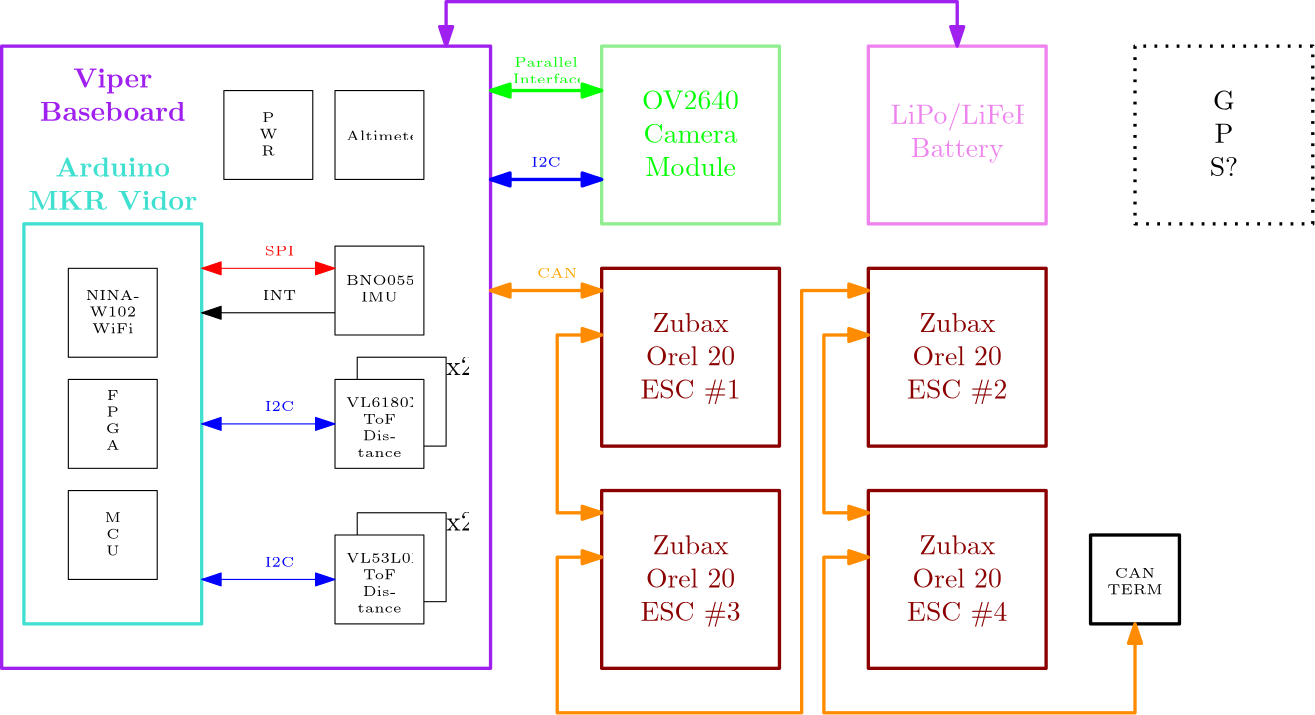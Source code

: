 <?xml version="1.0"?>
<!DOCTYPE ipe SYSTEM "ipe.dtd">
<ipe version="70206" creator="Ipe 7.2.7">
<info created="D:20191213190635" modified="D:20191213195418"/>
<ipestyle name="basic">
<symbol name="arrow/arc(spx)">
<path stroke="sym-stroke" fill="sym-stroke" pen="sym-pen">
0 0 m
-1 0.333 l
-1 -0.333 l
h
</path>
</symbol>
<symbol name="arrow/farc(spx)">
<path stroke="sym-stroke" fill="white" pen="sym-pen">
0 0 m
-1 0.333 l
-1 -0.333 l
h
</path>
</symbol>
<symbol name="arrow/ptarc(spx)">
<path stroke="sym-stroke" fill="sym-stroke" pen="sym-pen">
0 0 m
-1 0.333 l
-0.8 0 l
-1 -0.333 l
h
</path>
</symbol>
<symbol name="arrow/fptarc(spx)">
<path stroke="sym-stroke" fill="white" pen="sym-pen">
0 0 m
-1 0.333 l
-0.8 0 l
-1 -0.333 l
h
</path>
</symbol>
<symbol name="mark/circle(sx)" transformations="translations">
<path fill="sym-stroke">
0.6 0 0 0.6 0 0 e
0.4 0 0 0.4 0 0 e
</path>
</symbol>
<symbol name="mark/disk(sx)" transformations="translations">
<path fill="sym-stroke">
0.6 0 0 0.6 0 0 e
</path>
</symbol>
<symbol name="mark/fdisk(sfx)" transformations="translations">
<group>
<path fill="sym-fill">
0.5 0 0 0.5 0 0 e
</path>
<path fill="sym-stroke" fillrule="eofill">
0.6 0 0 0.6 0 0 e
0.4 0 0 0.4 0 0 e
</path>
</group>
</symbol>
<symbol name="mark/box(sx)" transformations="translations">
<path fill="sym-stroke" fillrule="eofill">
-0.6 -0.6 m
0.6 -0.6 l
0.6 0.6 l
-0.6 0.6 l
h
-0.4 -0.4 m
0.4 -0.4 l
0.4 0.4 l
-0.4 0.4 l
h
</path>
</symbol>
<symbol name="mark/square(sx)" transformations="translations">
<path fill="sym-stroke">
-0.6 -0.6 m
0.6 -0.6 l
0.6 0.6 l
-0.6 0.6 l
h
</path>
</symbol>
<symbol name="mark/fsquare(sfx)" transformations="translations">
<group>
<path fill="sym-fill">
-0.5 -0.5 m
0.5 -0.5 l
0.5 0.5 l
-0.5 0.5 l
h
</path>
<path fill="sym-stroke" fillrule="eofill">
-0.6 -0.6 m
0.6 -0.6 l
0.6 0.6 l
-0.6 0.6 l
h
-0.4 -0.4 m
0.4 -0.4 l
0.4 0.4 l
-0.4 0.4 l
h
</path>
</group>
</symbol>
<symbol name="mark/cross(sx)" transformations="translations">
<group>
<path fill="sym-stroke">
-0.43 -0.57 m
0.57 0.43 l
0.43 0.57 l
-0.57 -0.43 l
h
</path>
<path fill="sym-stroke">
-0.43 0.57 m
0.57 -0.43 l
0.43 -0.57 l
-0.57 0.43 l
h
</path>
</group>
</symbol>
<symbol name="arrow/fnormal(spx)">
<path stroke="sym-stroke" fill="white" pen="sym-pen">
0 0 m
-1 0.333 l
-1 -0.333 l
h
</path>
</symbol>
<symbol name="arrow/pointed(spx)">
<path stroke="sym-stroke" fill="sym-stroke" pen="sym-pen">
0 0 m
-1 0.333 l
-0.8 0 l
-1 -0.333 l
h
</path>
</symbol>
<symbol name="arrow/fpointed(spx)">
<path stroke="sym-stroke" fill="white" pen="sym-pen">
0 0 m
-1 0.333 l
-0.8 0 l
-1 -0.333 l
h
</path>
</symbol>
<symbol name="arrow/linear(spx)">
<path stroke="sym-stroke" pen="sym-pen">
-1 0.333 m
0 0 l
-1 -0.333 l
</path>
</symbol>
<symbol name="arrow/fdouble(spx)">
<path stroke="sym-stroke" fill="white" pen="sym-pen">
0 0 m
-1 0.333 l
-1 -0.333 l
h
-1 0 m
-2 0.333 l
-2 -0.333 l
h
</path>
</symbol>
<symbol name="arrow/double(spx)">
<path stroke="sym-stroke" fill="sym-stroke" pen="sym-pen">
0 0 m
-1 0.333 l
-1 -0.333 l
h
-1 0 m
-2 0.333 l
-2 -0.333 l
h
</path>
</symbol>
<pen name="heavier" value="0.8"/>
<pen name="fat" value="1.2"/>
<pen name="ultrafat" value="2"/>
<symbolsize name="large" value="5"/>
<symbolsize name="small" value="2"/>
<symbolsize name="tiny" value="1.1"/>
<arrowsize name="large" value="10"/>
<arrowsize name="small" value="5"/>
<arrowsize name="tiny" value="3"/>
<color name="red" value="1 0 0"/>
<color name="green" value="0 1 0"/>
<color name="blue" value="0 0 1"/>
<color name="yellow" value="1 1 0"/>
<color name="orange" value="1 0.647 0"/>
<color name="gold" value="1 0.843 0"/>
<color name="purple" value="0.627 0.125 0.941"/>
<color name="gray" value="0.745"/>
<color name="brown" value="0.647 0.165 0.165"/>
<color name="navy" value="0 0 0.502"/>
<color name="pink" value="1 0.753 0.796"/>
<color name="seagreen" value="0.18 0.545 0.341"/>
<color name="turquoise" value="0.251 0.878 0.816"/>
<color name="violet" value="0.933 0.51 0.933"/>
<color name="darkblue" value="0 0 0.545"/>
<color name="darkcyan" value="0 0.545 0.545"/>
<color name="darkgray" value="0.663"/>
<color name="darkgreen" value="0 0.392 0"/>
<color name="darkmagenta" value="0.545 0 0.545"/>
<color name="darkorange" value="1 0.549 0"/>
<color name="darkred" value="0.545 0 0"/>
<color name="lightblue" value="0.678 0.847 0.902"/>
<color name="lightcyan" value="0.878 1 1"/>
<color name="lightgray" value="0.827"/>
<color name="lightgreen" value="0.565 0.933 0.565"/>
<color name="lightyellow" value="1 1 0.878"/>
<dashstyle name="dashed" value="[4] 0"/>
<dashstyle name="dotted" value="[1 3] 0"/>
<dashstyle name="dash dotted" value="[4 2 1 2] 0"/>
<dashstyle name="dash dot dotted" value="[4 2 1 2 1 2] 0"/>
<textsize name="large" value="\large"/>
<textsize name="small" value="\small"/>
<textsize name="tiny" value="\tiny"/>
<textsize name="Large" value="\Large"/>
<textsize name="LARGE" value="\LARGE"/>
<textsize name="huge" value="\huge"/>
<textsize name="Huge" value="\Huge"/>
<textsize name="footnote" value="\footnotesize"/>
<textstyle name="center" begin="\begin{center}" end="\end{center}"/>
<textstyle name="itemize" begin="\begin{itemize}" end="\end{itemize}"/>
<textstyle name="item" begin="\begin{itemize}\item{}" end="\end{itemize}"/>
<gridsize name="4 pts" value="4"/>
<gridsize name="8 pts (~3 mm)" value="8"/>
<gridsize name="16 pts (~6 mm)" value="16"/>
<gridsize name="32 pts (~12 mm)" value="32"/>
<gridsize name="10 pts (~3.5 mm)" value="10"/>
<gridsize name="20 pts (~7 mm)" value="20"/>
<gridsize name="14 pts (~5 mm)" value="14"/>
<gridsize name="28 pts (~10 mm)" value="28"/>
<gridsize name="56 pts (~20 mm)" value="56"/>
<anglesize name="90 deg" value="90"/>
<anglesize name="60 deg" value="60"/>
<anglesize name="45 deg" value="45"/>
<anglesize name="30 deg" value="30"/>
<anglesize name="22.5 deg" value="22.5"/>
<opacity name="10%" value="0.1"/>
<opacity name="30%" value="0.3"/>
<opacity name="50%" value="0.5"/>
<opacity name="75%" value="0.75"/>
<tiling name="falling" angle="-60" step="4" width="1"/>
<tiling name="rising" angle="30" step="4" width="1"/>
</ipestyle>
<page>
<layer name="alpha"/>
<view layers="alpha" active="alpha"/>
<path layer="alpha" matrix="1 0 0 1 200 -80" stroke="darkred" pen="fat">
96 672 m
96 608 l
160 608 l
160 672 l
h
</path>
<text matrix="1 0 0 1 200 -88" transformations="translations" pos="104 664" stroke="darkred" type="minipage" width="48" height="18.866" depth="13.9" valign="top" style="center">Zubax Orel 20\\
ESC \#1</text>
<path matrix="1 0 0 1 296 -80" stroke="darkred" pen="fat">
96 672 m
96 608 l
160 608 l
160 672 l
h
</path>
<text matrix="1 0 0 1 296 -88" transformations="translations" pos="104 664" stroke="darkred" type="minipage" width="48" height="18.866" depth="13.9" valign="top" style="center">Zubax Orel 20\\
ESC \#2</text>
<path matrix="1 0 0 1 200 -160" stroke="darkred" pen="fat">
96 672 m
96 608 l
160 608 l
160 672 l
h
</path>
<text matrix="1 0 0 1 200 -168" transformations="translations" pos="104 664" stroke="darkred" type="minipage" width="48" height="18.866" depth="13.9" valign="top" style="center">Zubax Orel 20\\
ESC \#3</text>
<path matrix="1 0 0 1 296 -160" stroke="darkred" pen="fat">
96 672 m
96 608 l
160 608 l
160 672 l
h
</path>
<text matrix="1 0 0 1 296 -168" transformations="translations" pos="104 664" stroke="darkred" type="minipage" width="48" height="18.866" depth="13.9" valign="top" style="center">Zubax Orel 20\\
ESC \#4</text>
<text matrix="1 0 0 1 -88 -68" transformations="translations" pos="196 652" stroke="black" type="minipage" width="24" height="10.161" depth="5.18" valign="top" size="tiny" style="center">NINA-W102\\
WiFi</text>
<path matrix="1 0 0 1 -88 -80" stroke="black">
192 672 m
192 640 l
224 640 l
224 672 l
h
</path>
<text matrix="1 0 0 1 -88 -104" transformations="translations" pos="196 652" stroke="black" type="minipage" width="24" height="13.149" depth="8.17" valign="top" size="tiny" style="center">F\\
P\\
G\\
A</text>
<path matrix="1 0 0 1 -88 -120" stroke="black">
192 672 m
192 640 l
224 640 l
224 672 l
h
</path>
<text matrix="1 0 0 1 -88 -148" transformations="translations" pos="196 652" stroke="black" type="minipage" width="24" height="10.161" depth="5.18" valign="top" size="tiny" style="center">M\\
C\\
U</text>
<path matrix="1 0 0 1 -88 -160" stroke="black">
192 672 m
192 640 l
224 640 l
224 672 l
h
</path>
<path matrix="1 0 0 1 -136 -72" stroke="turquoise" pen="fat">
224 680 m
224 536 l
288 536 l
288 680 l
h
</path>
<text matrix="1 0 0 1 -160 -40" transformations="translations" pos="248 672" stroke="turquoise" type="minipage" width="64" height="11.924" depth="6.95" valign="top" style="center">\bf{Arduino}\\
\bf{MKR Vidor}</text>
<path matrix="1 0 0 1 200 0" stroke="lightgreen" pen="fat">
96 672 m
96 608 l
160 608 l
160 672 l
h
</path>
<text matrix="1 0 0 1 200 -8" transformations="translations" pos="104 664" stroke="green" type="minipage" width="48" height="17.838" depth="12.88" valign="top" style="center">OV2640\\
Camera\\
Module</text>
<text matrix="1 0 0 1 8 -60" transformations="translations" pos="196 652" stroke="black" type="minipage" width="24" height="8.465" depth="3.49" valign="top" size="tiny" style="center">BNO055\\
IMU</text>
<path matrix="1 0 0 1 8 -72" stroke="black">
192 672 m
192 640 l
224 640 l
224 672 l
h
</path>
<text matrix="1 0 0 1 8 -104" transformations="translations" pos="196 652" stroke="black" type="minipage" width="24" height="14.44" depth="9.47" valign="top" size="tiny" style="center">VL6180X\\
ToF Distance</text>
<path matrix="1 0 0 1 8 -120" stroke="black">
192 672 m
192 640 l
224 640 l
224 672 l
h
</path>
<path matrix="1 0 0 1 -152 -40" stroke="black">
360 592 m
360 600 l
392 600 l
392 568 l
384 568 l
</path>
<text matrix="1 0 0 1 -152 -40" transformations="translations" pos="392 600" stroke="black" type="minipage" width="8" height="5.7" depth="0.72" valign="top">x2</text>
<text matrix="1 0 0 1 8 -160" transformations="translations" pos="196 652" stroke="black" type="minipage" width="24" height="14.44" depth="9.47" valign="top" size="tiny" style="center">VL53L0X\\
ToF Distance</text>
<path matrix="1 0 0 1 8 -176" stroke="black">
192 672 m
192 640 l
224 640 l
224 672 l
h
</path>
<path matrix="1 0 0 1 -152 -96" stroke="black">
360 592 m
360 600 l
392 600 l
392 568 l
384 568 l
</path>
<text matrix="1 0 0 1 -152 -96" transformations="translations" pos="392 600" stroke="black" type="minipage" width="8" height="5.7" depth="0.72" valign="top">x2</text>
<path matrix="1.2 0 0 1 -174.4 -24" stroke="red" arrow="normal/normal" rarrow="normal/normal">
272 616 m
312 616 l
</path>
<text matrix="1 0 0 1 -28 -52" transformations="translations" pos="196 652" stroke="red" type="minipage" width="24" height="4.184" depth="0" valign="top" size="tiny" style="center">SPI</text>
<path matrix="1.2 0 0 1 -174.4 -80" stroke="blue" arrow="normal/normal" rarrow="normal/normal">
272 616 m
312 616 l
</path>
<text matrix="1 0 0 1 -28 -108" transformations="translations" pos="196 652" stroke="blue" type="minipage" width="24" height="4.184" depth="0" valign="top" size="tiny" style="center">I2C</text>
<path matrix="1.2 0 0 1 -174.4 -136" stroke="blue" arrow="normal/normal" rarrow="normal/normal">
272 616 m
312 616 l
</path>
<text matrix="1 0 0 1 -28 -164" transformations="translations" pos="196 652" stroke="blue" type="minipage" width="24" height="4.184" depth="0" valign="top" size="tiny" style="center">I2C</text>
<path matrix="1.2 0 0 1 -174.4 -24" stroke="black" arrow="normal/normal">
312 600 m
272 600 l
</path>
<text matrix="1 0 0 1 -28 -68" transformations="translations" pos="196 652" stroke="black" type="minipage" width="24" height="4.184" depth="0" valign="top" size="tiny" style="center">INT</text>
<text matrix="1 0 0 1 8 -8" transformations="translations" pos="196 652" stroke="black" type="minipage" width="24" height="5.488" depth="0.49" valign="top" size="tiny" style="center">Altimeter</text>
<path matrix="1 0 0 1 8 -16" stroke="black">
192 672 m
192 640 l
224 640 l
224 672 l
h
</path>
<path matrix="0.956522 0 0 0.903226 -103.652 65.0323" stroke="purple" pen="fat">
192 672 m
192 424 l
376 424 l
376 672 l
h
</path>
<text matrix="1 0 0 1 -160 -8" transformations="translations" pos="248 672" stroke="purple" type="minipage" width="64" height="11.924" depth="6.95" valign="top" style="center">\bf{Viper}\\
\bf{Baseboard}</text>
<path matrix="1.25 0 0 1 -184 0" stroke="darkorange" pen="fat" arrow="normal/normal" rarrow="normal/normal">
352 584 m
384 584 l
</path>
<path matrix="1 0 0 1 -88 0" stroke="darkorange" pen="fat" arrow="normal/normal" rarrow="normal/normal">
384 568 m
368 568 l
368 504 l
384 504 l
</path>
<path matrix="1 0 0 1 -88 0" stroke="darkorange" pen="fat" arrow="normal/normal" rarrow="normal/normal">
384 488 m
368 488 l
368 432 l
456 432 l
456 584 l
480 584 l
</path>
<path matrix="1 0 0 1 -88 0" stroke="darkorange" pen="fat" arrow="normal/normal" rarrow="normal/normal">
480 568 m
464 568 l
464 504 l
480 504 l
</path>
<text matrix="1 0 0 1 280 -168" transformations="translations" pos="196 652" stroke="black" type="minipage" width="24" height="7.174" depth="2.19" valign="top" size="tiny" style="center">CAN\\
TERM</text>
<path matrix="1 0 0 1 280 -176" stroke="black" pen="fat">
192 672 m
192 640 l
224 640 l
224 672 l
h
</path>
<path matrix="1 0 0 1 -88 0" stroke="darkorange" pen="fat" arrow="normal/normal" rarrow="normal/normal">
480 488 m
464 488 l
464 432 l
576 432 l
576 464 l
</path>
<text matrix="1 0 0 1 72 -60" transformations="translations" pos="196 652" stroke="orange" type="minipage" width="24" height="4.184" depth="0" valign="top" size="tiny" style="center">CAN</text>
<text matrix="1 0 0 1 68 -20" transformations="translations" pos="196 652" stroke="blue" type="minipage" width="24" height="4.184" depth="0" valign="top" size="tiny" style="center">I2C</text>
<path matrix="1 0 0 1 -16 8" stroke="blue" pen="fat" arrow="normal/normal" rarrow="normal/normal">
272 616 m
312 616 l
</path>
<path matrix="1.25 0 0 1 -184 72" stroke="green" pen="fat" arrow="normal/normal" rarrow="normal/normal">
352 584 m
384 584 l
</path>
<text matrix="1 0 0 1 68 16" transformations="translations" pos="196 652" stroke="green" type="minipage" width="24" height="7.207" depth="2.23" valign="top" size="tiny" style="center">Parallel\\
Interface</text>
<path matrix="1 0 0 1 296 0" stroke="violet" pen="fat">
96 672 m
96 608 l
160 608 l
160 672 l
h
</path>
<text matrix="1 0 0 1 296 -8" transformations="translations" pos="104 664" stroke="violet" type="minipage" width="48" height="15.408" depth="10.44" valign="top" style="center">LiPo/LiFePo\\
Battery</text>
<path stroke="purple" pen="fat" arrow="normal/normal" rarrow="normal/normal">
240 672 m
240 688 l
424 688 l
424 672 l
</path>
<path matrix="1 0 0 1 392 0" stroke="black" dash="dotted" pen="fat">
96 672 m
96 608 l
160 608 l
160 672 l
h
</path>
<text matrix="1 0 0 1 392 -8" transformations="translations" pos="104 664" stroke="black" type="minipage" width="48" height="17.838" depth="12.88" valign="top" style="center">G\\
P\\
S?</text>
<text matrix="1 0 0 1 -32 -4" transformations="translations" pos="196 652" stroke="black" type="minipage" width="24" height="10.161" depth="5.18" valign="top" size="tiny" style="center">P\\
W\\
R</text>
<path matrix="1 0 0 1 -32 -16" stroke="black">
192 672 m
192 640 l
224 640 l
224 672 l
h
</path>
</page>
</ipe>
